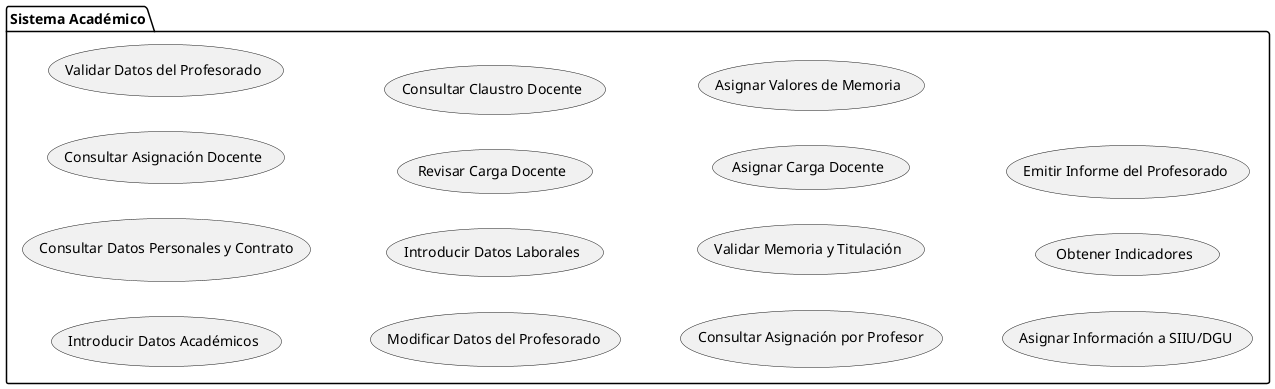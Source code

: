 @startuml
left to right direction

package "Sistema Académico" {
    usecase "Introducir Datos Académicos" as UC1
    usecase "Consultar Datos Personales y Contrato" as UC2
    usecase "Consultar Asignación Docente" as UC3
    usecase "Validar Datos del Profesorado" as UC4
    usecase "Modificar Datos del Profesorado" as UC5
    usecase "Introducir Datos Laborales" as UC6
    usecase "Revisar Carga Docente" as UC7
    usecase "Consultar Claustro Docente" as UC8
    usecase "Consultar Asignación por Profesor" as UC9
    usecase "Validar Memoria y Titulación" as UC10
    usecase "Asignar Carga Docente" as UC11
    usecase "Asignar Valores de Memoria" as UC12
    usecase "Asignar Información a SIIU/DGU" as UC13
    usecase "Obtener Indicadores" as UC14
    usecase "Emitir Informe del Profesorado" as UC15
}

@enduml

